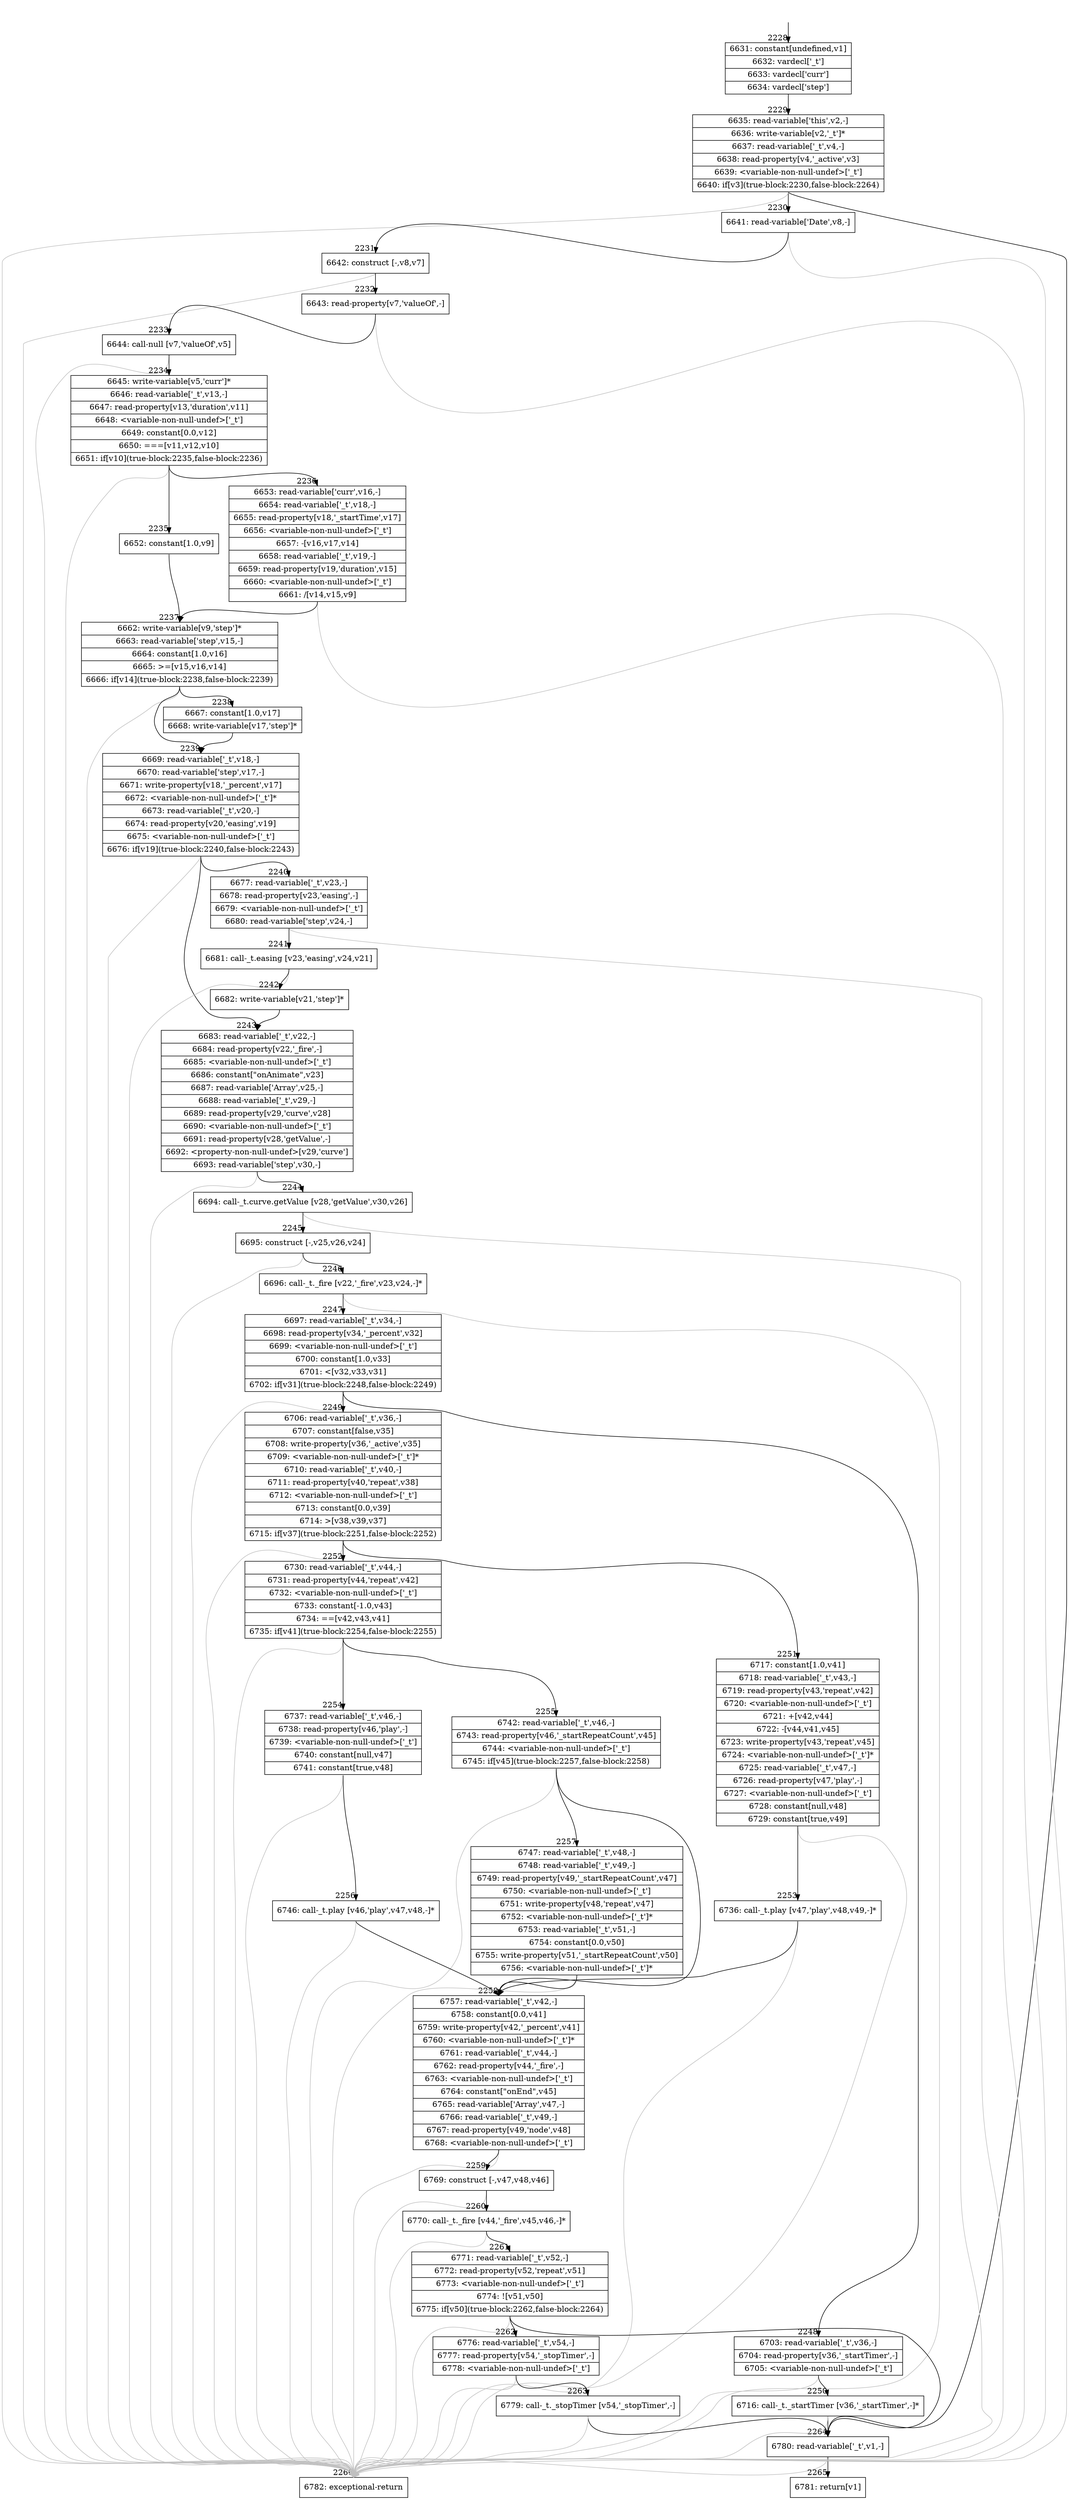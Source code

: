 digraph {
rankdir="TD"
BB_entry129[shape=none,label=""];
BB_entry129 -> BB2228 [tailport=s, headport=n, headlabel="    2228"]
BB2228 [shape=record label="{6631: constant[undefined,v1]|6632: vardecl['_t']|6633: vardecl['curr']|6634: vardecl['step']}" ] 
BB2228 -> BB2229 [tailport=s, headport=n, headlabel="      2229"]
BB2229 [shape=record label="{6635: read-variable['this',v2,-]|6636: write-variable[v2,'_t']*|6637: read-variable['_t',v4,-]|6638: read-property[v4,'_active',v3]|6639: \<variable-non-null-undef\>['_t']|6640: if[v3](true-block:2230,false-block:2264)}" ] 
BB2229 -> BB2230 [tailport=s, headport=n, headlabel="      2230"]
BB2229 -> BB2264 [tailport=s, headport=n, headlabel="      2264"]
BB2229 -> BB2266 [tailport=s, headport=n, color=gray, headlabel="      2266"]
BB2230 [shape=record label="{6641: read-variable['Date',v8,-]}" ] 
BB2230 -> BB2231 [tailport=s, headport=n, headlabel="      2231"]
BB2230 -> BB2266 [tailport=s, headport=n, color=gray]
BB2231 [shape=record label="{6642: construct [-,v8,v7]}" ] 
BB2231 -> BB2232 [tailport=s, headport=n, headlabel="      2232"]
BB2231 -> BB2266 [tailport=s, headport=n, color=gray]
BB2232 [shape=record label="{6643: read-property[v7,'valueOf',-]}" ] 
BB2232 -> BB2233 [tailport=s, headport=n, headlabel="      2233"]
BB2232 -> BB2266 [tailport=s, headport=n, color=gray]
BB2233 [shape=record label="{6644: call-null [v7,'valueOf',v5]}" ] 
BB2233 -> BB2234 [tailport=s, headport=n, headlabel="      2234"]
BB2233 -> BB2266 [tailport=s, headport=n, color=gray]
BB2234 [shape=record label="{6645: write-variable[v5,'curr']*|6646: read-variable['_t',v13,-]|6647: read-property[v13,'duration',v11]|6648: \<variable-non-null-undef\>['_t']|6649: constant[0.0,v12]|6650: ===[v11,v12,v10]|6651: if[v10](true-block:2235,false-block:2236)}" ] 
BB2234 -> BB2235 [tailport=s, headport=n, headlabel="      2235"]
BB2234 -> BB2236 [tailport=s, headport=n, headlabel="      2236"]
BB2234 -> BB2266 [tailport=s, headport=n, color=gray]
BB2235 [shape=record label="{6652: constant[1.0,v9]}" ] 
BB2235 -> BB2237 [tailport=s, headport=n, headlabel="      2237"]
BB2236 [shape=record label="{6653: read-variable['curr',v16,-]|6654: read-variable['_t',v18,-]|6655: read-property[v18,'_startTime',v17]|6656: \<variable-non-null-undef\>['_t']|6657: -[v16,v17,v14]|6658: read-variable['_t',v19,-]|6659: read-property[v19,'duration',v15]|6660: \<variable-non-null-undef\>['_t']|6661: /[v14,v15,v9]}" ] 
BB2236 -> BB2237 [tailport=s, headport=n]
BB2236 -> BB2266 [tailport=s, headport=n, color=gray]
BB2237 [shape=record label="{6662: write-variable[v9,'step']*|6663: read-variable['step',v15,-]|6664: constant[1.0,v16]|6665: \>=[v15,v16,v14]|6666: if[v14](true-block:2238,false-block:2239)}" ] 
BB2237 -> BB2238 [tailport=s, headport=n, headlabel="      2238"]
BB2237 -> BB2239 [tailport=s, headport=n, headlabel="      2239"]
BB2237 -> BB2266 [tailport=s, headport=n, color=gray]
BB2238 [shape=record label="{6667: constant[1.0,v17]|6668: write-variable[v17,'step']*}" ] 
BB2238 -> BB2239 [tailport=s, headport=n]
BB2239 [shape=record label="{6669: read-variable['_t',v18,-]|6670: read-variable['step',v17,-]|6671: write-property[v18,'_percent',v17]|6672: \<variable-non-null-undef\>['_t']*|6673: read-variable['_t',v20,-]|6674: read-property[v20,'easing',v19]|6675: \<variable-non-null-undef\>['_t']|6676: if[v19](true-block:2240,false-block:2243)}" ] 
BB2239 -> BB2240 [tailport=s, headport=n, headlabel="      2240"]
BB2239 -> BB2243 [tailport=s, headport=n, headlabel="      2243"]
BB2239 -> BB2266 [tailport=s, headport=n, color=gray]
BB2240 [shape=record label="{6677: read-variable['_t',v23,-]|6678: read-property[v23,'easing',-]|6679: \<variable-non-null-undef\>['_t']|6680: read-variable['step',v24,-]}" ] 
BB2240 -> BB2241 [tailport=s, headport=n, headlabel="      2241"]
BB2240 -> BB2266 [tailport=s, headport=n, color=gray]
BB2241 [shape=record label="{6681: call-_t.easing [v23,'easing',v24,v21]}" ] 
BB2241 -> BB2242 [tailport=s, headport=n, headlabel="      2242"]
BB2241 -> BB2266 [tailport=s, headport=n, color=gray]
BB2242 [shape=record label="{6682: write-variable[v21,'step']*}" ] 
BB2242 -> BB2243 [tailport=s, headport=n]
BB2243 [shape=record label="{6683: read-variable['_t',v22,-]|6684: read-property[v22,'_fire',-]|6685: \<variable-non-null-undef\>['_t']|6686: constant[\"onAnimate\",v23]|6687: read-variable['Array',v25,-]|6688: read-variable['_t',v29,-]|6689: read-property[v29,'curve',v28]|6690: \<variable-non-null-undef\>['_t']|6691: read-property[v28,'getValue',-]|6692: \<property-non-null-undef\>[v29,'curve']|6693: read-variable['step',v30,-]}" ] 
BB2243 -> BB2244 [tailport=s, headport=n, headlabel="      2244"]
BB2243 -> BB2266 [tailport=s, headport=n, color=gray]
BB2244 [shape=record label="{6694: call-_t.curve.getValue [v28,'getValue',v30,v26]}" ] 
BB2244 -> BB2245 [tailport=s, headport=n, headlabel="      2245"]
BB2244 -> BB2266 [tailport=s, headport=n, color=gray]
BB2245 [shape=record label="{6695: construct [-,v25,v26,v24]}" ] 
BB2245 -> BB2246 [tailport=s, headport=n, headlabel="      2246"]
BB2245 -> BB2266 [tailport=s, headport=n, color=gray]
BB2246 [shape=record label="{6696: call-_t._fire [v22,'_fire',v23,v24,-]*}" ] 
BB2246 -> BB2247 [tailport=s, headport=n, headlabel="      2247"]
BB2246 -> BB2266 [tailport=s, headport=n, color=gray]
BB2247 [shape=record label="{6697: read-variable['_t',v34,-]|6698: read-property[v34,'_percent',v32]|6699: \<variable-non-null-undef\>['_t']|6700: constant[1.0,v33]|6701: \<[v32,v33,v31]|6702: if[v31](true-block:2248,false-block:2249)}" ] 
BB2247 -> BB2248 [tailport=s, headport=n, headlabel="      2248"]
BB2247 -> BB2249 [tailport=s, headport=n, headlabel="      2249"]
BB2247 -> BB2266 [tailport=s, headport=n, color=gray]
BB2248 [shape=record label="{6703: read-variable['_t',v36,-]|6704: read-property[v36,'_startTimer',-]|6705: \<variable-non-null-undef\>['_t']}" ] 
BB2248 -> BB2250 [tailport=s, headport=n, headlabel="      2250"]
BB2248 -> BB2266 [tailport=s, headport=n, color=gray]
BB2249 [shape=record label="{6706: read-variable['_t',v36,-]|6707: constant[false,v35]|6708: write-property[v36,'_active',v35]|6709: \<variable-non-null-undef\>['_t']*|6710: read-variable['_t',v40,-]|6711: read-property[v40,'repeat',v38]|6712: \<variable-non-null-undef\>['_t']|6713: constant[0.0,v39]|6714: \>[v38,v39,v37]|6715: if[v37](true-block:2251,false-block:2252)}" ] 
BB2249 -> BB2251 [tailport=s, headport=n, headlabel="      2251"]
BB2249 -> BB2252 [tailport=s, headport=n, headlabel="      2252"]
BB2249 -> BB2266 [tailport=s, headport=n, color=gray]
BB2250 [shape=record label="{6716: call-_t._startTimer [v36,'_startTimer',-]*}" ] 
BB2250 -> BB2264 [tailport=s, headport=n]
BB2250 -> BB2266 [tailport=s, headport=n, color=gray]
BB2251 [shape=record label="{6717: constant[1.0,v41]|6718: read-variable['_t',v43,-]|6719: read-property[v43,'repeat',v42]|6720: \<variable-non-null-undef\>['_t']|6721: +[v42,v44]|6722: -[v44,v41,v45]|6723: write-property[v43,'repeat',v45]|6724: \<variable-non-null-undef\>['_t']*|6725: read-variable['_t',v47,-]|6726: read-property[v47,'play',-]|6727: \<variable-non-null-undef\>['_t']|6728: constant[null,v48]|6729: constant[true,v49]}" ] 
BB2251 -> BB2253 [tailport=s, headport=n, headlabel="      2253"]
BB2251 -> BB2266 [tailport=s, headport=n, color=gray]
BB2252 [shape=record label="{6730: read-variable['_t',v44,-]|6731: read-property[v44,'repeat',v42]|6732: \<variable-non-null-undef\>['_t']|6733: constant[-1.0,v43]|6734: ==[v42,v43,v41]|6735: if[v41](true-block:2254,false-block:2255)}" ] 
BB2252 -> BB2254 [tailport=s, headport=n, headlabel="      2254"]
BB2252 -> BB2255 [tailport=s, headport=n, headlabel="      2255"]
BB2252 -> BB2266 [tailport=s, headport=n, color=gray]
BB2253 [shape=record label="{6736: call-_t.play [v47,'play',v48,v49,-]*}" ] 
BB2253 -> BB2258 [tailport=s, headport=n, headlabel="      2258"]
BB2253 -> BB2266 [tailport=s, headport=n, color=gray]
BB2254 [shape=record label="{6737: read-variable['_t',v46,-]|6738: read-property[v46,'play',-]|6739: \<variable-non-null-undef\>['_t']|6740: constant[null,v47]|6741: constant[true,v48]}" ] 
BB2254 -> BB2256 [tailport=s, headport=n, headlabel="      2256"]
BB2254 -> BB2266 [tailport=s, headport=n, color=gray]
BB2255 [shape=record label="{6742: read-variable['_t',v46,-]|6743: read-property[v46,'_startRepeatCount',v45]|6744: \<variable-non-null-undef\>['_t']|6745: if[v45](true-block:2257,false-block:2258)}" ] 
BB2255 -> BB2257 [tailport=s, headport=n, headlabel="      2257"]
BB2255 -> BB2258 [tailport=s, headport=n]
BB2255 -> BB2266 [tailport=s, headport=n, color=gray]
BB2256 [shape=record label="{6746: call-_t.play [v46,'play',v47,v48,-]*}" ] 
BB2256 -> BB2258 [tailport=s, headport=n]
BB2256 -> BB2266 [tailport=s, headport=n, color=gray]
BB2257 [shape=record label="{6747: read-variable['_t',v48,-]|6748: read-variable['_t',v49,-]|6749: read-property[v49,'_startRepeatCount',v47]|6750: \<variable-non-null-undef\>['_t']|6751: write-property[v48,'repeat',v47]|6752: \<variable-non-null-undef\>['_t']*|6753: read-variable['_t',v51,-]|6754: constant[0.0,v50]|6755: write-property[v51,'_startRepeatCount',v50]|6756: \<variable-non-null-undef\>['_t']*}" ] 
BB2257 -> BB2258 [tailport=s, headport=n]
BB2257 -> BB2266 [tailport=s, headport=n, color=gray]
BB2258 [shape=record label="{6757: read-variable['_t',v42,-]|6758: constant[0.0,v41]|6759: write-property[v42,'_percent',v41]|6760: \<variable-non-null-undef\>['_t']*|6761: read-variable['_t',v44,-]|6762: read-property[v44,'_fire',-]|6763: \<variable-non-null-undef\>['_t']|6764: constant[\"onEnd\",v45]|6765: read-variable['Array',v47,-]|6766: read-variable['_t',v49,-]|6767: read-property[v49,'node',v48]|6768: \<variable-non-null-undef\>['_t']}" ] 
BB2258 -> BB2259 [tailport=s, headport=n, headlabel="      2259"]
BB2258 -> BB2266 [tailport=s, headport=n, color=gray]
BB2259 [shape=record label="{6769: construct [-,v47,v48,v46]}" ] 
BB2259 -> BB2260 [tailport=s, headport=n, headlabel="      2260"]
BB2259 -> BB2266 [tailport=s, headport=n, color=gray]
BB2260 [shape=record label="{6770: call-_t._fire [v44,'_fire',v45,v46,-]*}" ] 
BB2260 -> BB2261 [tailport=s, headport=n, headlabel="      2261"]
BB2260 -> BB2266 [tailport=s, headport=n, color=gray]
BB2261 [shape=record label="{6771: read-variable['_t',v52,-]|6772: read-property[v52,'repeat',v51]|6773: \<variable-non-null-undef\>['_t']|6774: ![v51,v50]|6775: if[v50](true-block:2262,false-block:2264)}" ] 
BB2261 -> BB2264 [tailport=s, headport=n]
BB2261 -> BB2262 [tailport=s, headport=n, headlabel="      2262"]
BB2261 -> BB2266 [tailport=s, headport=n, color=gray]
BB2262 [shape=record label="{6776: read-variable['_t',v54,-]|6777: read-property[v54,'_stopTimer',-]|6778: \<variable-non-null-undef\>['_t']}" ] 
BB2262 -> BB2263 [tailport=s, headport=n, headlabel="      2263"]
BB2262 -> BB2266 [tailport=s, headport=n, color=gray]
BB2263 [shape=record label="{6779: call-_t._stopTimer [v54,'_stopTimer',-]}" ] 
BB2263 -> BB2264 [tailport=s, headport=n]
BB2263 -> BB2266 [tailport=s, headport=n, color=gray]
BB2264 [shape=record label="{6780: read-variable['_t',v1,-]}" ] 
BB2264 -> BB2265 [tailport=s, headport=n, headlabel="      2265"]
BB2264 -> BB2266 [tailport=s, headport=n, color=gray]
BB2265 [shape=record label="{6781: return[v1]}" ] 
BB2266 [shape=record label="{6782: exceptional-return}" ] 
//#$~ 2353
}
